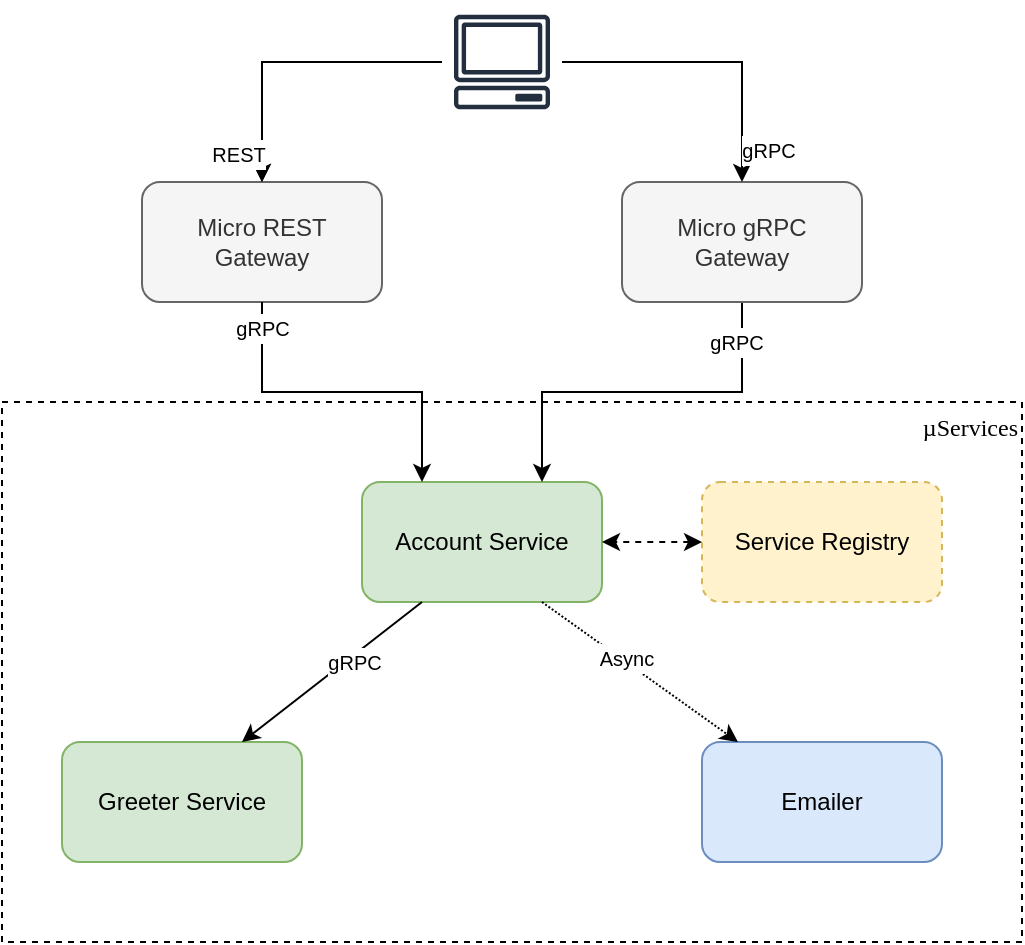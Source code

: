 <mxfile version="12.1.3" type="device" pages="1"><diagram id="-xvLTG5T7h6Y87ORxDBl" name="Page-1"><mxGraphModel dx="1554" dy="866" grid="1" gridSize="10" guides="1" tooltips="1" connect="1" arrows="1" fold="1" page="1" pageScale="1" pageWidth="850" pageHeight="1100" math="0" shadow="0"><root><mxCell id="0"/><mxCell id="1" parent="0"/><mxCell id="uovAlFPkj8cbz_5tZg6F-2" value="Micro REST&lt;br&gt;Gateway" style="rounded=1;whiteSpace=wrap;html=1;fillColor=#f5f5f5;strokeColor=#666666;fontColor=#333333;" parent="1" vertex="1"><mxGeometry x="240" y="180" width="120" height="60" as="geometry"/></mxCell><mxCell id="uovAlFPkj8cbz_5tZg6F-3" value="&lt;font face=&quot;Comic Sans MS&quot;&gt;&amp;nbsp;µServices&lt;br&gt;&lt;br&gt;&lt;br&gt;&lt;br&gt;&lt;br&gt;&lt;br&gt;&lt;br&gt;&lt;br&gt;&lt;br&gt;&lt;br&gt;&lt;br&gt;&lt;br&gt;&lt;br&gt;&lt;br&gt;&lt;br&gt;&lt;br&gt;&lt;br&gt;&amp;nbsp;&lt;/font&gt;" style="rounded=0;whiteSpace=wrap;html=1;dashed=1;align=right;" parent="1" vertex="1"><mxGeometry x="170" y="290" width="510" height="270" as="geometry"/></mxCell><mxCell id="uovAlFPkj8cbz_5tZg6F-4" value="Account Service" style="rounded=1;whiteSpace=wrap;html=1;fillColor=#d5e8d4;strokeColor=#82b366;" parent="1" vertex="1"><mxGeometry x="350" y="330" width="120" height="60" as="geometry"/></mxCell><mxCell id="uovAlFPkj8cbz_5tZg6F-5" value="Greeter Service" style="rounded=1;whiteSpace=wrap;html=1;fillColor=#d5e8d4;strokeColor=#82b366;" parent="1" vertex="1"><mxGeometry x="200" y="460" width="120" height="60" as="geometry"/></mxCell><mxCell id="uovAlFPkj8cbz_5tZg6F-6" value="Emailer" style="rounded=1;whiteSpace=wrap;html=1;fillColor=#dae8fc;strokeColor=#6c8ebf;" parent="1" vertex="1"><mxGeometry x="520" y="460" width="120" height="60" as="geometry"/></mxCell><mxCell id="uovAlFPkj8cbz_5tZg6F-9" value="" style="endArrow=classic;html=1;exitX=0.25;exitY=1;exitDx=0;exitDy=0;entryX=0.75;entryY=0;entryDx=0;entryDy=0;" parent="1" source="uovAlFPkj8cbz_5tZg6F-4" target="uovAlFPkj8cbz_5tZg6F-5" edge="1"><mxGeometry width="50" height="50" relative="1" as="geometry"><mxPoint x="120" y="680" as="sourcePoint"/><mxPoint x="170" y="630" as="targetPoint"/></mxGeometry></mxCell><mxCell id="CRvHBu2w3drcNqIrkYpQ-2" value="&lt;font style=&quot;font-size: 10px&quot;&gt;gRPC&lt;/font&gt;" style="text;html=1;resizable=0;points=[];align=center;verticalAlign=middle;labelBackgroundColor=#ffffff;" vertex="1" connectable="0" parent="uovAlFPkj8cbz_5tZg6F-9"><mxGeometry x="-0.2" y="2" relative="1" as="geometry"><mxPoint as="offset"/></mxGeometry></mxCell><mxCell id="uovAlFPkj8cbz_5tZg6F-10" style="edgeStyle=orthogonalEdgeStyle;rounded=0;orthogonalLoop=1;jettySize=auto;html=1;exitX=0.5;exitY=1;exitDx=0;exitDy=0;entryX=0.25;entryY=0;entryDx=0;entryDy=0;" parent="1" source="uovAlFPkj8cbz_5tZg6F-2" target="uovAlFPkj8cbz_5tZg6F-4" edge="1"><mxGeometry relative="1" as="geometry"/></mxCell><mxCell id="CRvHBu2w3drcNqIrkYpQ-9" value="&lt;span style=&quot;font-size: 10px&quot;&gt;gRPC&lt;/span&gt;" style="text;html=1;resizable=0;points=[];align=center;verticalAlign=middle;labelBackgroundColor=#ffffff;" vertex="1" connectable="0" parent="uovAlFPkj8cbz_5tZg6F-10"><mxGeometry x="-0.7" relative="1" as="geometry"><mxPoint y="-13" as="offset"/></mxGeometry></mxCell><mxCell id="uovAlFPkj8cbz_5tZg6F-7" value="" style="endArrow=classic;html=1;exitX=0.75;exitY=1;exitDx=0;exitDy=0;dashed=1;dashPattern=1 1;" parent="1" source="uovAlFPkj8cbz_5tZg6F-4" target="uovAlFPkj8cbz_5tZg6F-6" edge="1"><mxGeometry width="50" height="50" relative="1" as="geometry"><mxPoint x="120" y="680" as="sourcePoint"/><mxPoint x="170" y="630" as="targetPoint"/></mxGeometry></mxCell><mxCell id="WFFAFE5TkHtwUwFjMXyt-1" value="&lt;font style=&quot;font-size: 10px&quot;&gt;Async&lt;/font&gt;" style="text;html=1;resizable=0;points=[];align=center;verticalAlign=middle;labelBackgroundColor=#ffffff;" parent="uovAlFPkj8cbz_5tZg6F-7" vertex="1" connectable="0"><mxGeometry x="-0.167" y="2" relative="1" as="geometry"><mxPoint as="offset"/></mxGeometry></mxCell><mxCell id="uovAlFPkj8cbz_5tZg6F-13" value="Service Registry" style="rounded=1;whiteSpace=wrap;html=1;dashed=1;fillColor=#fff2cc;strokeColor=#d6b656;" parent="1" vertex="1"><mxGeometry x="520" y="330" width="120" height="60" as="geometry"/></mxCell><mxCell id="uovAlFPkj8cbz_5tZg6F-15" style="edgeStyle=orthogonalEdgeStyle;rounded=0;orthogonalLoop=1;jettySize=auto;html=1;entryX=0.75;entryY=0;entryDx=0;entryDy=0;exitX=0.5;exitY=1;exitDx=0;exitDy=0;" parent="1" source="CRvHBu2w3drcNqIrkYpQ-1" target="uovAlFPkj8cbz_5tZg6F-4" edge="1"><mxGeometry relative="1" as="geometry"><mxPoint x="380" y="190" as="sourcePoint"/></mxGeometry></mxCell><mxCell id="CRvHBu2w3drcNqIrkYpQ-10" value="&lt;span style=&quot;font-size: 10px&quot;&gt;gRPC&lt;/span&gt;" style="text;html=1;resizable=0;points=[];align=center;verticalAlign=middle;labelBackgroundColor=#ffffff;" vertex="1" connectable="0" parent="uovAlFPkj8cbz_5tZg6F-15"><mxGeometry x="-0.79" y="-3" relative="1" as="geometry"><mxPoint as="offset"/></mxGeometry></mxCell><mxCell id="WFFAFE5TkHtwUwFjMXyt-2" style="edgeStyle=orthogonalEdgeStyle;rounded=0;orthogonalLoop=1;jettySize=auto;html=1;dashed=1;entryX=1;entryY=0.5;entryDx=0;entryDy=0;startArrow=classic;startFill=1;" parent="1" source="uovAlFPkj8cbz_5tZg6F-13" target="uovAlFPkj8cbz_5tZg6F-4" edge="1"><mxGeometry relative="1" as="geometry"><mxPoint x="485" y="230" as="targetPoint"/><mxPoint x="560" y="340" as="sourcePoint"/></mxGeometry></mxCell><mxCell id="WFFAFE5TkHtwUwFjMXyt-4" style="edgeStyle=orthogonalEdgeStyle;rounded=0;orthogonalLoop=1;jettySize=auto;html=1;" parent="1" source="WFFAFE5TkHtwUwFjMXyt-3" target="uovAlFPkj8cbz_5tZg6F-2" edge="1"><mxGeometry relative="1" as="geometry"/></mxCell><mxCell id="WFFAFE5TkHtwUwFjMXyt-5" value="" style="edgeStyle=orthogonalEdgeStyle;rounded=0;orthogonalLoop=1;jettySize=auto;html=1;" parent="1" source="WFFAFE5TkHtwUwFjMXyt-3" target="uovAlFPkj8cbz_5tZg6F-2" edge="1"><mxGeometry relative="1" as="geometry"/></mxCell><mxCell id="CRvHBu2w3drcNqIrkYpQ-5" value="&lt;font style=&quot;font-size: 10px&quot;&gt;REST&lt;/font&gt;" style="text;html=1;resizable=0;points=[];align=center;verticalAlign=middle;labelBackgroundColor=#ffffff;" vertex="1" connectable="0" parent="WFFAFE5TkHtwUwFjMXyt-5"><mxGeometry x="0.059" y="23" relative="1" as="geometry"><mxPoint x="-23" y="23" as="offset"/></mxGeometry></mxCell><mxCell id="WFFAFE5TkHtwUwFjMXyt-3" value="" style="outlineConnect=0;fontColor=#232F3E;gradientColor=none;strokeColor=#232F3E;fillColor=#ffffff;dashed=0;verticalLabelPosition=bottom;verticalAlign=top;align=center;html=1;fontSize=12;fontStyle=0;aspect=fixed;shape=mxgraph.aws4.resourceIcon;resIcon=mxgraph.aws4.client;" parent="1" vertex="1"><mxGeometry x="390" y="90" width="60" height="60" as="geometry"/></mxCell><mxCell id="CRvHBu2w3drcNqIrkYpQ-1" value="Micro gRPC&lt;br&gt;Gateway" style="rounded=1;whiteSpace=wrap;html=1;fillColor=#f5f5f5;strokeColor=#666666;fontColor=#333333;" vertex="1" parent="1"><mxGeometry x="480" y="180" width="120" height="60" as="geometry"/></mxCell><mxCell id="CRvHBu2w3drcNqIrkYpQ-4" value="" style="edgeStyle=orthogonalEdgeStyle;rounded=0;orthogonalLoop=1;jettySize=auto;html=1;entryX=0.5;entryY=0;entryDx=0;entryDy=0;" edge="1" parent="1" source="WFFAFE5TkHtwUwFjMXyt-3" target="CRvHBu2w3drcNqIrkYpQ-1"><mxGeometry relative="1" as="geometry"><mxPoint x="405" y="90" as="sourcePoint"/><mxPoint x="310" y="170" as="targetPoint"/></mxGeometry></mxCell><mxCell id="CRvHBu2w3drcNqIrkYpQ-6" value="&lt;font style=&quot;font-size: 10px&quot;&gt;gRPC&lt;/font&gt;" style="text;html=1;resizable=0;points=[];align=center;verticalAlign=middle;labelBackgroundColor=#ffffff;" vertex="1" connectable="0" parent="CRvHBu2w3drcNqIrkYpQ-4"><mxGeometry x="0.059" y="-22" relative="1" as="geometry"><mxPoint x="23" y="22" as="offset"/></mxGeometry></mxCell></root></mxGraphModel></diagram></mxfile>